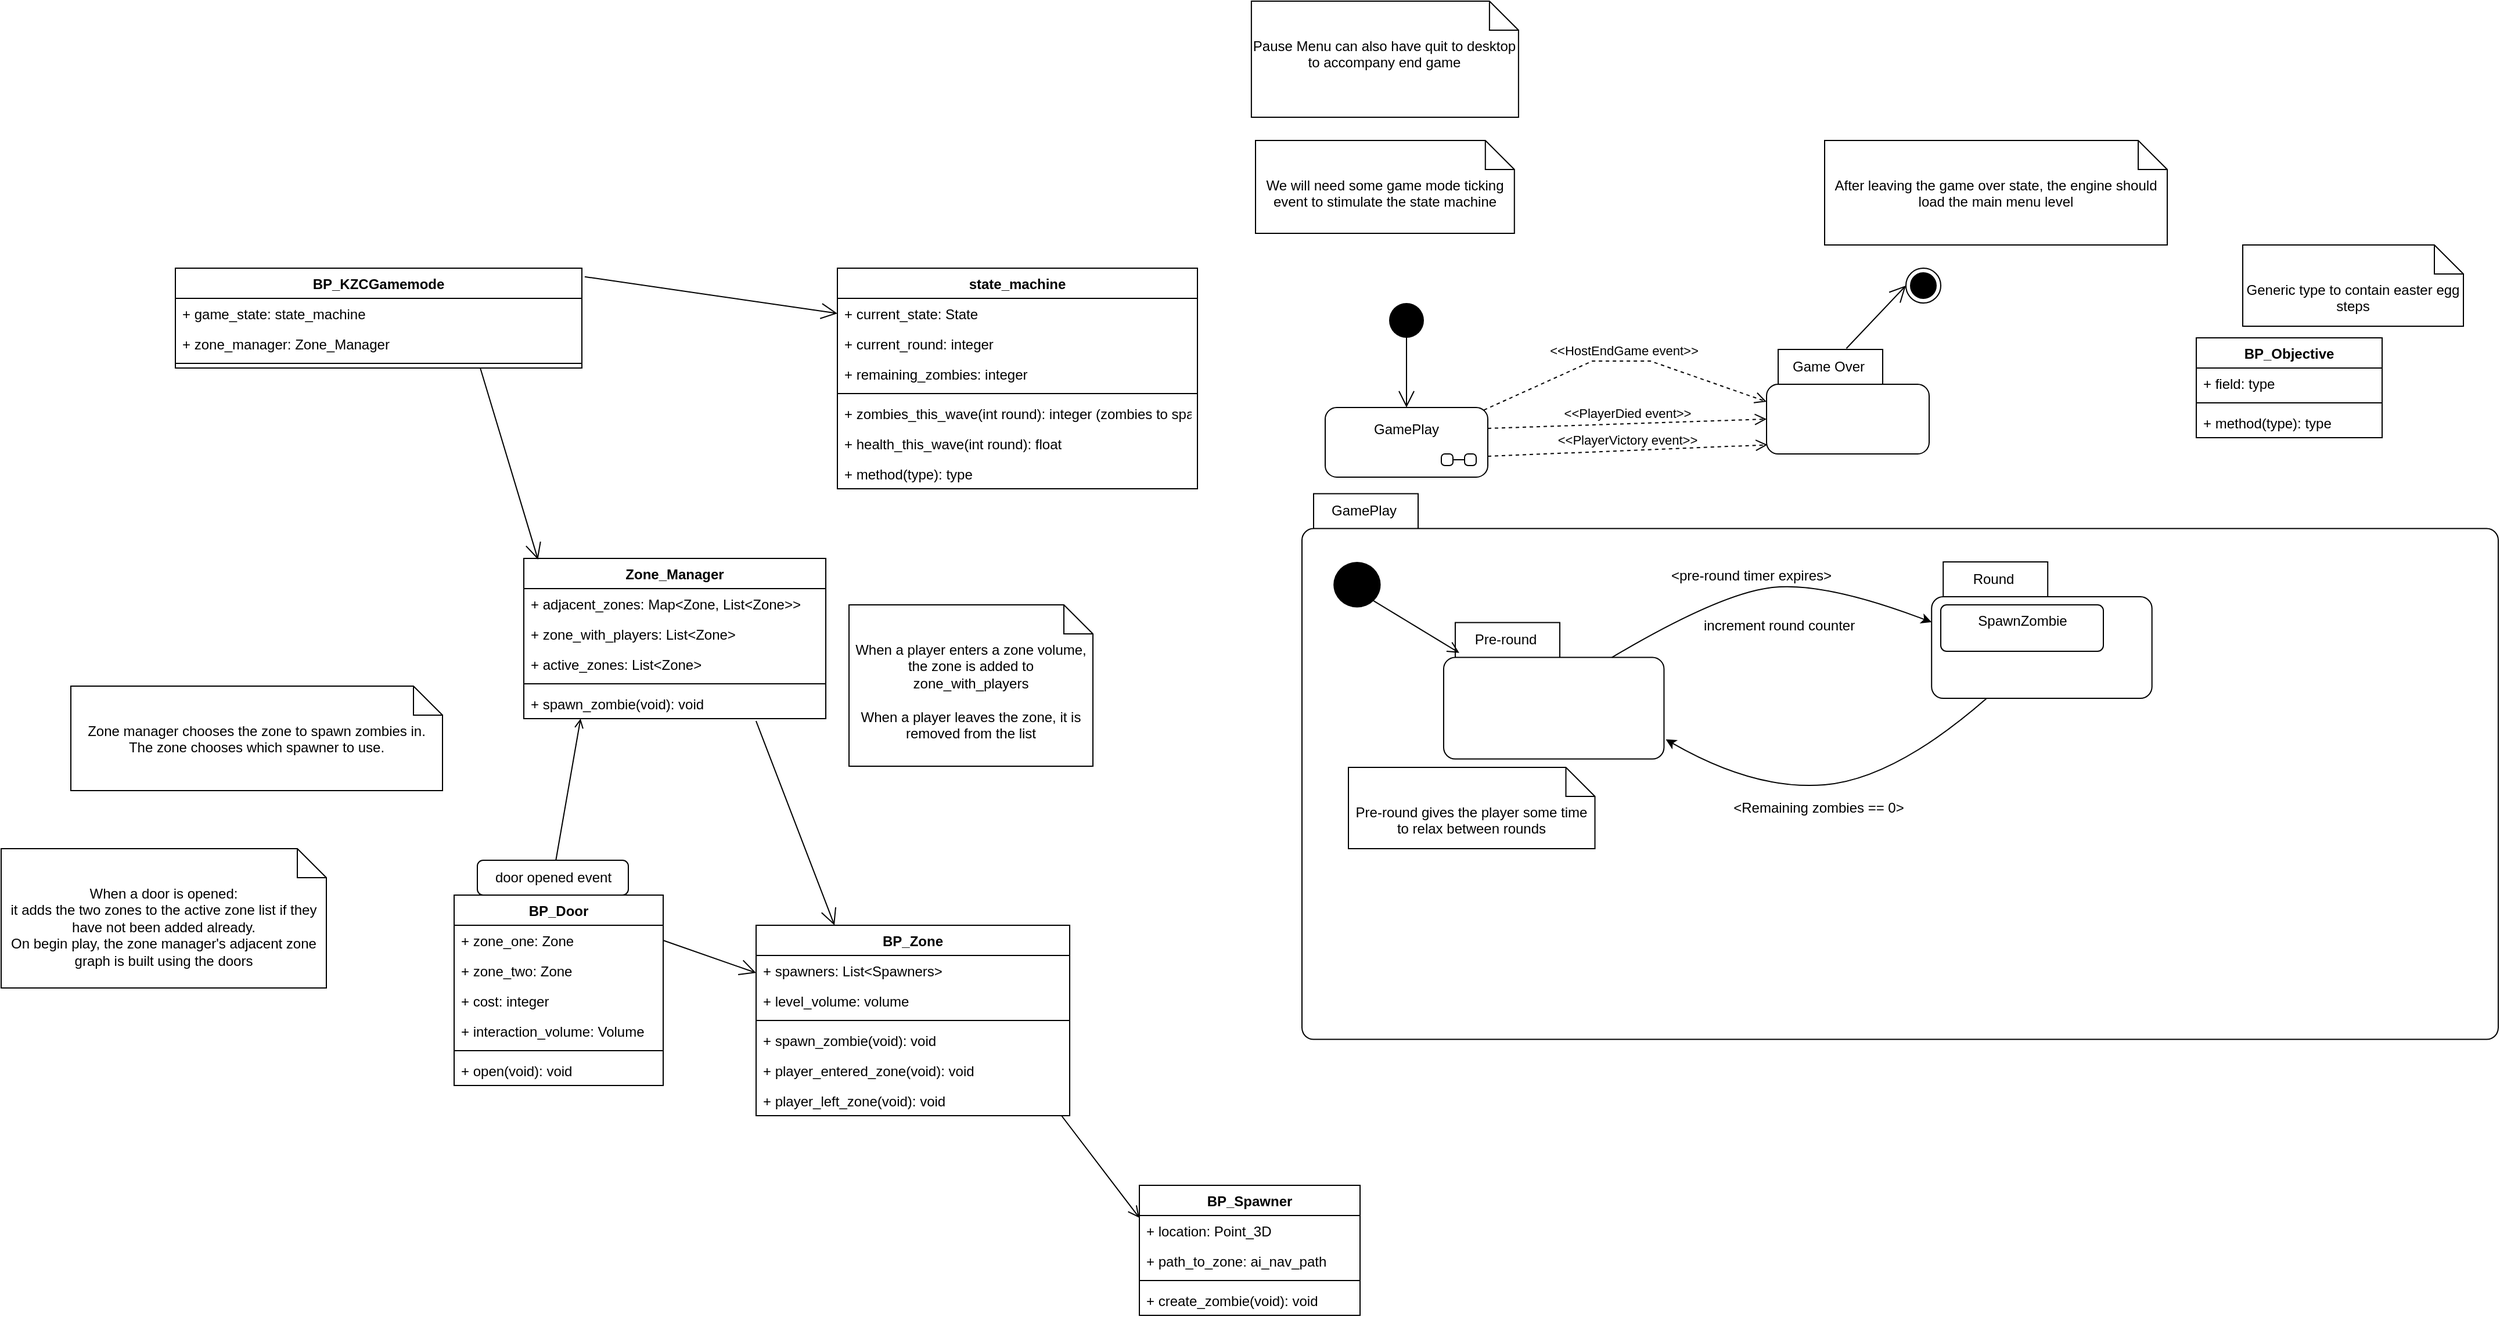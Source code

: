 <mxfile version="20.2.7"><diagram id="gn7pgvQdBCQLTg0LM09r" name="Page-1"><mxGraphModel dx="2628" dy="2040" grid="1" gridSize="10" guides="1" tooltips="1" connect="1" arrows="1" fold="1" page="1" pageScale="1" pageWidth="850" pageHeight="1100" math="0" shadow="0"><root><mxCell id="0"/><mxCell id="1" parent="0"/><mxCell id="YdrYz8RHLwADKngKsTEa-1" value="BP_KZCGamemode" style="swimlane;fontStyle=1;align=center;verticalAlign=top;childLayout=stackLayout;horizontal=1;startSize=26;horizontalStack=0;resizeParent=1;resizeParentMax=0;resizeLast=0;collapsible=1;marginBottom=0;" vertex="1" parent="1"><mxGeometry x="50" y="70" width="350" height="86" as="geometry"/></mxCell><mxCell id="YdrYz8RHLwADKngKsTEa-8" value="+ game_state: state_machine" style="text;strokeColor=none;fillColor=none;align=left;verticalAlign=top;spacingLeft=4;spacingRight=4;overflow=hidden;rotatable=0;points=[[0,0.5],[1,0.5]];portConstraint=eastwest;" vertex="1" parent="YdrYz8RHLwADKngKsTEa-1"><mxGeometry y="26" width="350" height="26" as="geometry"/></mxCell><mxCell id="YdrYz8RHLwADKngKsTEa-32" value="+ zone_manager: Zone_Manager" style="text;strokeColor=none;fillColor=none;align=left;verticalAlign=top;spacingLeft=4;spacingRight=4;overflow=hidden;rotatable=0;points=[[0,0.5],[1,0.5]];portConstraint=eastwest;" vertex="1" parent="YdrYz8RHLwADKngKsTEa-1"><mxGeometry y="52" width="350" height="26" as="geometry"/></mxCell><mxCell id="YdrYz8RHLwADKngKsTEa-3" value="" style="line;strokeWidth=1;fillColor=none;align=left;verticalAlign=middle;spacingTop=-1;spacingLeft=3;spacingRight=3;rotatable=0;labelPosition=right;points=[];portConstraint=eastwest;" vertex="1" parent="YdrYz8RHLwADKngKsTEa-1"><mxGeometry y="78" width="350" height="8" as="geometry"/></mxCell><mxCell id="YdrYz8RHLwADKngKsTEa-9" value="BP_Door" style="swimlane;fontStyle=1;align=center;verticalAlign=top;childLayout=stackLayout;horizontal=1;startSize=26;horizontalStack=0;resizeParent=1;resizeParentMax=0;resizeLast=0;collapsible=1;marginBottom=0;" vertex="1" parent="1"><mxGeometry x="290" y="610" width="180" height="164" as="geometry"/></mxCell><mxCell id="YdrYz8RHLwADKngKsTEa-10" value="+ zone_one: Zone" style="text;strokeColor=none;fillColor=none;align=left;verticalAlign=top;spacingLeft=4;spacingRight=4;overflow=hidden;rotatable=0;points=[[0,0.5],[1,0.5]];portConstraint=eastwest;" vertex="1" parent="YdrYz8RHLwADKngKsTEa-9"><mxGeometry y="26" width="180" height="26" as="geometry"/></mxCell><mxCell id="YdrYz8RHLwADKngKsTEa-13" value="+ zone_two: Zone" style="text;strokeColor=none;fillColor=none;align=left;verticalAlign=top;spacingLeft=4;spacingRight=4;overflow=hidden;rotatable=0;points=[[0,0.5],[1,0.5]];portConstraint=eastwest;" vertex="1" parent="YdrYz8RHLwADKngKsTEa-9"><mxGeometry y="52" width="180" height="26" as="geometry"/></mxCell><mxCell id="YdrYz8RHLwADKngKsTEa-14" value="+ cost: integer" style="text;strokeColor=none;fillColor=none;align=left;verticalAlign=top;spacingLeft=4;spacingRight=4;overflow=hidden;rotatable=0;points=[[0,0.5],[1,0.5]];portConstraint=eastwest;" vertex="1" parent="YdrYz8RHLwADKngKsTEa-9"><mxGeometry y="78" width="180" height="26" as="geometry"/></mxCell><mxCell id="YdrYz8RHLwADKngKsTEa-58" value="+ interaction_volume: Volume" style="text;strokeColor=none;fillColor=none;align=left;verticalAlign=top;spacingLeft=4;spacingRight=4;overflow=hidden;rotatable=0;points=[[0,0.5],[1,0.5]];portConstraint=eastwest;" vertex="1" parent="YdrYz8RHLwADKngKsTEa-9"><mxGeometry y="104" width="180" height="26" as="geometry"/></mxCell><mxCell id="YdrYz8RHLwADKngKsTEa-11" value="" style="line;strokeWidth=1;fillColor=none;align=left;verticalAlign=middle;spacingTop=-1;spacingLeft=3;spacingRight=3;rotatable=0;labelPosition=right;points=[];portConstraint=eastwest;" vertex="1" parent="YdrYz8RHLwADKngKsTEa-9"><mxGeometry y="130" width="180" height="8" as="geometry"/></mxCell><mxCell id="YdrYz8RHLwADKngKsTEa-12" value="+ open(void): void" style="text;strokeColor=none;fillColor=none;align=left;verticalAlign=top;spacingLeft=4;spacingRight=4;overflow=hidden;rotatable=0;points=[[0,0.5],[1,0.5]];portConstraint=eastwest;" vertex="1" parent="YdrYz8RHLwADKngKsTEa-9"><mxGeometry y="138" width="180" height="26" as="geometry"/></mxCell><mxCell id="YdrYz8RHLwADKngKsTEa-15" value="BP_Zone" style="swimlane;fontStyle=1;align=center;verticalAlign=top;childLayout=stackLayout;horizontal=1;startSize=26;horizontalStack=0;resizeParent=1;resizeParentMax=0;resizeLast=0;collapsible=1;marginBottom=0;" vertex="1" parent="1"><mxGeometry x="550" y="636" width="270" height="164" as="geometry"/></mxCell><mxCell id="YdrYz8RHLwADKngKsTEa-16" value="+ spawners: List&lt;Spawners&gt;" style="text;strokeColor=none;fillColor=none;align=left;verticalAlign=top;spacingLeft=4;spacingRight=4;overflow=hidden;rotatable=0;points=[[0,0.5],[1,0.5]];portConstraint=eastwest;" vertex="1" parent="YdrYz8RHLwADKngKsTEa-15"><mxGeometry y="26" width="270" height="26" as="geometry"/></mxCell><mxCell id="YdrYz8RHLwADKngKsTEa-51" value="+ level_volume: volume" style="text;strokeColor=none;fillColor=none;align=left;verticalAlign=top;spacingLeft=4;spacingRight=4;overflow=hidden;rotatable=0;points=[[0,0.5],[1,0.5]];portConstraint=eastwest;" vertex="1" parent="YdrYz8RHLwADKngKsTEa-15"><mxGeometry y="52" width="270" height="26" as="geometry"/></mxCell><mxCell id="YdrYz8RHLwADKngKsTEa-17" value="" style="line;strokeWidth=1;fillColor=none;align=left;verticalAlign=middle;spacingTop=-1;spacingLeft=3;spacingRight=3;rotatable=0;labelPosition=right;points=[];portConstraint=eastwest;" vertex="1" parent="YdrYz8RHLwADKngKsTEa-15"><mxGeometry y="78" width="270" height="8" as="geometry"/></mxCell><mxCell id="YdrYz8RHLwADKngKsTEa-18" value="+ spawn_zombie(void): void" style="text;strokeColor=none;fillColor=none;align=left;verticalAlign=top;spacingLeft=4;spacingRight=4;overflow=hidden;rotatable=0;points=[[0,0.5],[1,0.5]];portConstraint=eastwest;" vertex="1" parent="YdrYz8RHLwADKngKsTEa-15"><mxGeometry y="86" width="270" height="26" as="geometry"/></mxCell><mxCell id="YdrYz8RHLwADKngKsTEa-49" value="+ player_entered_zone(void): void" style="text;strokeColor=none;fillColor=none;align=left;verticalAlign=top;spacingLeft=4;spacingRight=4;overflow=hidden;rotatable=0;points=[[0,0.5],[1,0.5]];portConstraint=eastwest;" vertex="1" parent="YdrYz8RHLwADKngKsTEa-15"><mxGeometry y="112" width="270" height="26" as="geometry"/></mxCell><mxCell id="YdrYz8RHLwADKngKsTEa-50" value="+ player_left_zone(void): void" style="text;strokeColor=none;fillColor=none;align=left;verticalAlign=top;spacingLeft=4;spacingRight=4;overflow=hidden;rotatable=0;points=[[0,0.5],[1,0.5]];portConstraint=eastwest;" vertex="1" parent="YdrYz8RHLwADKngKsTEa-15"><mxGeometry y="138" width="270" height="26" as="geometry"/></mxCell><mxCell id="YdrYz8RHLwADKngKsTEa-26" value="Zone_Manager" style="swimlane;fontStyle=1;align=center;verticalAlign=top;childLayout=stackLayout;horizontal=1;startSize=26;horizontalStack=0;resizeParent=1;resizeParentMax=0;resizeLast=0;collapsible=1;marginBottom=0;" vertex="1" parent="1"><mxGeometry x="350" y="320" width="260" height="138" as="geometry"/></mxCell><mxCell id="YdrYz8RHLwADKngKsTEa-27" value="+ adjacent_zones: Map&lt;Zone, List&lt;Zone&gt;&gt;" style="text;strokeColor=none;fillColor=none;align=left;verticalAlign=top;spacingLeft=4;spacingRight=4;overflow=hidden;rotatable=0;points=[[0,0.5],[1,0.5]];portConstraint=eastwest;" vertex="1" parent="YdrYz8RHLwADKngKsTEa-26"><mxGeometry y="26" width="260" height="26" as="geometry"/></mxCell><mxCell id="YdrYz8RHLwADKngKsTEa-31" value="+ zone_with_players: List&lt;Zone&gt;" style="text;strokeColor=none;fillColor=none;align=left;verticalAlign=top;spacingLeft=4;spacingRight=4;overflow=hidden;rotatable=0;points=[[0,0.5],[1,0.5]];portConstraint=eastwest;" vertex="1" parent="YdrYz8RHLwADKngKsTEa-26"><mxGeometry y="52" width="260" height="26" as="geometry"/></mxCell><mxCell id="YdrYz8RHLwADKngKsTEa-30" value="+ active_zones: List&lt;Zone&gt;" style="text;strokeColor=none;fillColor=none;align=left;verticalAlign=top;spacingLeft=4;spacingRight=4;overflow=hidden;rotatable=0;points=[[0,0.5],[1,0.5]];portConstraint=eastwest;" vertex="1" parent="YdrYz8RHLwADKngKsTEa-26"><mxGeometry y="78" width="260" height="26" as="geometry"/></mxCell><mxCell id="YdrYz8RHLwADKngKsTEa-28" value="" style="line;strokeWidth=1;fillColor=none;align=left;verticalAlign=middle;spacingTop=-1;spacingLeft=3;spacingRight=3;rotatable=0;labelPosition=right;points=[];portConstraint=eastwest;" vertex="1" parent="YdrYz8RHLwADKngKsTEa-26"><mxGeometry y="104" width="260" height="8" as="geometry"/></mxCell><mxCell id="YdrYz8RHLwADKngKsTEa-29" value="+ spawn_zombie(void): void" style="text;strokeColor=none;fillColor=none;align=left;verticalAlign=top;spacingLeft=4;spacingRight=4;overflow=hidden;rotatable=0;points=[[0,0.5],[1,0.5]];portConstraint=eastwest;" vertex="1" parent="YdrYz8RHLwADKngKsTEa-26"><mxGeometry y="112" width="260" height="26" as="geometry"/></mxCell><mxCell id="YdrYz8RHLwADKngKsTEa-33" value="state_machine" style="swimlane;fontStyle=1;align=center;verticalAlign=top;childLayout=stackLayout;horizontal=1;startSize=26;horizontalStack=0;resizeParent=1;resizeParentMax=0;resizeLast=0;collapsible=1;marginBottom=0;" vertex="1" parent="1"><mxGeometry x="620" y="70" width="310" height="190" as="geometry"/></mxCell><mxCell id="YdrYz8RHLwADKngKsTEa-34" value="+ current_state: State" style="text;strokeColor=none;fillColor=none;align=left;verticalAlign=top;spacingLeft=4;spacingRight=4;overflow=hidden;rotatable=0;points=[[0,0.5],[1,0.5]];portConstraint=eastwest;" vertex="1" parent="YdrYz8RHLwADKngKsTEa-33"><mxGeometry y="26" width="310" height="26" as="geometry"/></mxCell><mxCell id="YdrYz8RHLwADKngKsTEa-6" value="+ current_round: integer" style="text;strokeColor=none;fillColor=none;align=left;verticalAlign=top;spacingLeft=4;spacingRight=4;overflow=hidden;rotatable=0;points=[[0,0.5],[1,0.5]];portConstraint=eastwest;" vertex="1" parent="YdrYz8RHLwADKngKsTEa-33"><mxGeometry y="52" width="310" height="26" as="geometry"/></mxCell><mxCell id="YdrYz8RHLwADKngKsTEa-47" value="+ remaining_zombies: integer" style="text;strokeColor=none;fillColor=none;align=left;verticalAlign=top;spacingLeft=4;spacingRight=4;overflow=hidden;rotatable=0;points=[[0,0.5],[1,0.5]];portConstraint=eastwest;" vertex="1" parent="YdrYz8RHLwADKngKsTEa-33"><mxGeometry y="78" width="310" height="26" as="geometry"/></mxCell><mxCell id="YdrYz8RHLwADKngKsTEa-35" value="" style="line;strokeWidth=1;fillColor=none;align=left;verticalAlign=middle;spacingTop=-1;spacingLeft=3;spacingRight=3;rotatable=0;labelPosition=right;points=[];portConstraint=eastwest;" vertex="1" parent="YdrYz8RHLwADKngKsTEa-33"><mxGeometry y="104" width="310" height="8" as="geometry"/></mxCell><mxCell id="YdrYz8RHLwADKngKsTEa-4" value="+ zombies_this_wave(int round): integer (zombies to spawn)" style="text;strokeColor=none;fillColor=none;align=left;verticalAlign=top;spacingLeft=4;spacingRight=4;overflow=hidden;rotatable=0;points=[[0,0.5],[1,0.5]];portConstraint=eastwest;" vertex="1" parent="YdrYz8RHLwADKngKsTEa-33"><mxGeometry y="112" width="310" height="26" as="geometry"/></mxCell><mxCell id="YdrYz8RHLwADKngKsTEa-19" value="+ health_this_wave(int round): float " style="text;strokeColor=none;fillColor=none;align=left;verticalAlign=top;spacingLeft=4;spacingRight=4;overflow=hidden;rotatable=0;points=[[0,0.5],[1,0.5]];portConstraint=eastwest;" vertex="1" parent="YdrYz8RHLwADKngKsTEa-33"><mxGeometry y="138" width="310" height="26" as="geometry"/></mxCell><mxCell id="YdrYz8RHLwADKngKsTEa-36" value="+ method(type): type" style="text;strokeColor=none;fillColor=none;align=left;verticalAlign=top;spacingLeft=4;spacingRight=4;overflow=hidden;rotatable=0;points=[[0,0.5],[1,0.5]];portConstraint=eastwest;" vertex="1" parent="YdrYz8RHLwADKngKsTEa-33"><mxGeometry y="164" width="310" height="26" as="geometry"/></mxCell><mxCell id="YdrYz8RHLwADKngKsTEa-37" value="" style="endArrow=open;endFill=1;endSize=12;html=1;rounded=0;exitX=0.75;exitY=1;exitDx=0;exitDy=0;entryX=0.047;entryY=0.007;entryDx=0;entryDy=0;entryPerimeter=0;" edge="1" parent="1" source="YdrYz8RHLwADKngKsTEa-1" target="YdrYz8RHLwADKngKsTEa-26"><mxGeometry width="160" relative="1" as="geometry"><mxPoint x="360" y="390" as="sourcePoint"/><mxPoint x="520" y="390" as="targetPoint"/></mxGeometry></mxCell><mxCell id="YdrYz8RHLwADKngKsTEa-40" value="" style="endArrow=open;endFill=1;endSize=12;html=1;rounded=0;exitX=0.769;exitY=1.077;exitDx=0;exitDy=0;exitPerimeter=0;entryX=0.25;entryY=0;entryDx=0;entryDy=0;" edge="1" parent="1" source="YdrYz8RHLwADKngKsTEa-29" target="YdrYz8RHLwADKngKsTEa-15"><mxGeometry width="160" relative="1" as="geometry"><mxPoint x="450" y="540" as="sourcePoint"/><mxPoint x="610" y="540" as="targetPoint"/></mxGeometry></mxCell><mxCell id="YdrYz8RHLwADKngKsTEa-41" value="" style="endArrow=open;endFill=1;endSize=12;html=1;rounded=0;exitX=1;exitY=0.5;exitDx=0;exitDy=0;entryX=0;entryY=0.25;entryDx=0;entryDy=0;" edge="1" parent="1" source="YdrYz8RHLwADKngKsTEa-10" target="YdrYz8RHLwADKngKsTEa-15"><mxGeometry width="160" relative="1" as="geometry"><mxPoint x="450" y="540" as="sourcePoint"/><mxPoint x="610" y="540" as="targetPoint"/></mxGeometry></mxCell><mxCell id="YdrYz8RHLwADKngKsTEa-43" value="Zone manager chooses the zone to spawn zombies in.&lt;br&gt;The zone chooses which spawner to use.&lt;br&gt; " style="shape=note2;boundedLbl=1;whiteSpace=wrap;html=1;size=25;verticalAlign=top;align=center;" vertex="1" parent="1"><mxGeometry x="-40" y="430" width="320" height="90" as="geometry"/></mxCell><mxCell id="YdrYz8RHLwADKngKsTEa-44" value="When a door is opened:&lt;br&gt;it adds the two zones to the active zone list if they have not been added already.&lt;br&gt;On begin play, the zone manager's adjacent zone graph is built using the doors" style="shape=note2;boundedLbl=1;whiteSpace=wrap;html=1;size=25;verticalAlign=top;align=center;" vertex="1" parent="1"><mxGeometry x="-100" y="570" width="280" height="120" as="geometry"/></mxCell><mxCell id="YdrYz8RHLwADKngKsTEa-45" value="door opened event" style="html=1;rounded=1;absoluteArcSize=1;arcSize=10;" vertex="1" parent="1"><mxGeometry x="310" y="580" width="130" height="30" as="geometry"/></mxCell><mxCell id="YdrYz8RHLwADKngKsTEa-46" value="" style="endArrow=open;html=1;rounded=0;align=center;verticalAlign=top;endFill=0;labelBackgroundColor=none;endSize=6;entryX=0.188;entryY=1;entryDx=0;entryDy=0;entryPerimeter=0;" edge="1" source="YdrYz8RHLwADKngKsTEa-45" parent="1" target="YdrYz8RHLwADKngKsTEa-29"><mxGeometry relative="1" as="geometry"><mxPoint x="460" y="575" as="targetPoint"/></mxGeometry></mxCell><mxCell id="YdrYz8RHLwADKngKsTEa-48" value="When a player enters a zone volume, the zone is added to zone_with_players&lt;br&gt;&lt;br&gt;When a player leaves the zone, it is removed from the list" style="shape=note2;boundedLbl=1;whiteSpace=wrap;html=1;size=25;verticalAlign=top;align=center;" vertex="1" parent="1"><mxGeometry x="630" y="360" width="210" height="139" as="geometry"/></mxCell><mxCell id="YdrYz8RHLwADKngKsTEa-52" value="BP_Spawner" style="swimlane;fontStyle=1;align=center;verticalAlign=top;childLayout=stackLayout;horizontal=1;startSize=26;horizontalStack=0;resizeParent=1;resizeParentMax=0;resizeLast=0;collapsible=1;marginBottom=0;" vertex="1" parent="1"><mxGeometry x="880" y="860" width="190" height="112" as="geometry"/></mxCell><mxCell id="YdrYz8RHLwADKngKsTEa-53" value="+ location: Point_3D" style="text;strokeColor=none;fillColor=none;align=left;verticalAlign=top;spacingLeft=4;spacingRight=4;overflow=hidden;rotatable=0;points=[[0,0.5],[1,0.5]];portConstraint=eastwest;" vertex="1" parent="YdrYz8RHLwADKngKsTEa-52"><mxGeometry y="26" width="190" height="26" as="geometry"/></mxCell><mxCell id="YdrYz8RHLwADKngKsTEa-57" value="+ path_to_zone: ai_nav_path" style="text;strokeColor=none;fillColor=none;align=left;verticalAlign=top;spacingLeft=4;spacingRight=4;overflow=hidden;rotatable=0;points=[[0,0.5],[1,0.5]];portConstraint=eastwest;" vertex="1" parent="YdrYz8RHLwADKngKsTEa-52"><mxGeometry y="52" width="190" height="26" as="geometry"/></mxCell><mxCell id="YdrYz8RHLwADKngKsTEa-54" value="" style="line;strokeWidth=1;fillColor=none;align=left;verticalAlign=middle;spacingTop=-1;spacingLeft=3;spacingRight=3;rotatable=0;labelPosition=right;points=[];portConstraint=eastwest;" vertex="1" parent="YdrYz8RHLwADKngKsTEa-52"><mxGeometry y="78" width="190" height="8" as="geometry"/></mxCell><mxCell id="YdrYz8RHLwADKngKsTEa-55" value="+ create_zombie(void): void" style="text;strokeColor=none;fillColor=none;align=left;verticalAlign=top;spacingLeft=4;spacingRight=4;overflow=hidden;rotatable=0;points=[[0,0.5],[1,0.5]];portConstraint=eastwest;" vertex="1" parent="YdrYz8RHLwADKngKsTEa-52"><mxGeometry y="86" width="190" height="26" as="geometry"/></mxCell><mxCell id="YdrYz8RHLwADKngKsTEa-56" value="" style="endArrow=open;startArrow=none;endFill=0;startFill=0;endSize=8;html=1;verticalAlign=bottom;labelBackgroundColor=none;strokeWidth=1;rounded=0;exitX=0.974;exitY=1;exitDx=0;exitDy=0;exitPerimeter=0;entryX=0;entryY=0.25;entryDx=0;entryDy=0;" edge="1" parent="1" source="YdrYz8RHLwADKngKsTEa-50" target="YdrYz8RHLwADKngKsTEa-52"><mxGeometry width="160" relative="1" as="geometry"><mxPoint x="660" y="850" as="sourcePoint"/><mxPoint x="820" y="850" as="targetPoint"/></mxGeometry></mxCell><mxCell id="YdrYz8RHLwADKngKsTEa-59" value="" style="ellipse;html=1;shape=endState;fillColor=#000000;strokeColor=#000000;" vertex="1" parent="1"><mxGeometry x="1540" y="70" width="30" height="30" as="geometry"/></mxCell><mxCell id="YdrYz8RHLwADKngKsTEa-60" value="" style="ellipse;fillColor=#000000;strokeColor=none;" vertex="1" parent="1"><mxGeometry x="1095" y="100" width="30" height="30" as="geometry"/></mxCell><mxCell id="YdrYz8RHLwADKngKsTEa-62" value="" style="endArrow=open;endFill=1;endSize=12;html=1;rounded=0;exitX=0.5;exitY=1;exitDx=0;exitDy=0;entryX=0.5;entryY=0;entryDx=0;entryDy=0;" edge="1" parent="1" source="YdrYz8RHLwADKngKsTEa-60" target="YdrYz8RHLwADKngKsTEa-66"><mxGeometry width="160" relative="1" as="geometry"><mxPoint x="540" y="360" as="sourcePoint"/><mxPoint x="1110" y="200" as="targetPoint"/></mxGeometry></mxCell><mxCell id="YdrYz8RHLwADKngKsTEa-63" value="Game Over" style="shape=folder;align=center;verticalAlign=middle;fontStyle=0;tabWidth=100;tabHeight=30;tabPosition=left;html=1;boundedLbl=1;labelInHeader=1;rounded=1;absoluteArcSize=1;arcSize=10;" vertex="1" parent="1"><mxGeometry x="1420" y="140" width="140" height="90" as="geometry"/></mxCell><mxCell id="YdrYz8RHLwADKngKsTEa-64" value="" style="endArrow=open;endFill=1;endSize=12;html=1;rounded=0;entryX=0;entryY=0.5;entryDx=0;entryDy=0;exitX=0.491;exitY=-0.01;exitDx=0;exitDy=0;exitPerimeter=0;" edge="1" parent="1" source="YdrYz8RHLwADKngKsTEa-63" target="YdrYz8RHLwADKngKsTEa-59"><mxGeometry width="160" relative="1" as="geometry"><mxPoint x="1390" y="100" as="sourcePoint"/><mxPoint x="1550" y="100" as="targetPoint"/></mxGeometry></mxCell><mxCell id="YdrYz8RHLwADKngKsTEa-66" value="GamePlay" style="shape=umlState;rounded=1;verticalAlign=top;spacingTop=5;umlStateSymbol=collapseState;absoluteArcSize=1;arcSize=10;" vertex="1" parent="1"><mxGeometry x="1040" y="190" width="140" height="60" as="geometry"/></mxCell><mxCell id="YdrYz8RHLwADKngKsTEa-68" value="&amp;lt;&amp;lt;PlayerDied event&amp;gt;&amp;gt;" style="endArrow=open;startArrow=none;endFill=0;startFill=0;endSize=8;html=1;verticalAlign=bottom;dashed=1;labelBackgroundColor=none;rounded=0;entryX=0;entryY=0;entryDx=0;entryDy=60;entryPerimeter=0;exitX=1;exitY=0.3;exitDx=0;exitDy=0;" edge="1" parent="1" source="YdrYz8RHLwADKngKsTEa-66" target="YdrYz8RHLwADKngKsTEa-63"><mxGeometry width="160" relative="1" as="geometry"><mxPoint x="1120" y="260" as="sourcePoint"/><mxPoint x="1280" y="260" as="targetPoint"/></mxGeometry></mxCell><mxCell id="YdrYz8RHLwADKngKsTEa-70" value="&amp;lt;&amp;lt;PlayerVictory event&amp;gt;&amp;gt;" style="endArrow=open;startArrow=none;endFill=0;startFill=0;endSize=8;html=1;verticalAlign=bottom;dashed=1;labelBackgroundColor=none;rounded=0;entryX=0.006;entryY=0.913;entryDx=0;entryDy=0;entryPerimeter=0;exitX=1;exitY=0.7;exitDx=0;exitDy=0;" edge="1" parent="1" source="YdrYz8RHLwADKngKsTEa-66" target="YdrYz8RHLwADKngKsTEa-63"><mxGeometry width="160" relative="1" as="geometry"><mxPoint x="1190" y="218" as="sourcePoint"/><mxPoint x="1430" y="210" as="targetPoint"/></mxGeometry></mxCell><mxCell id="YdrYz8RHLwADKngKsTEa-71" value="&amp;lt;&amp;lt;HostEndGame event&amp;gt;&amp;gt;" style="endArrow=open;startArrow=none;endFill=0;startFill=0;endSize=8;html=1;verticalAlign=bottom;dashed=1;labelBackgroundColor=none;rounded=0;exitX=0.976;exitY=0.036;exitDx=0;exitDy=0;exitPerimeter=0;entryX=0;entryY=0;entryDx=0;entryDy=45;entryPerimeter=0;" edge="1" parent="1" source="YdrYz8RHLwADKngKsTEa-66" target="YdrYz8RHLwADKngKsTEa-63"><mxGeometry width="160" relative="1" as="geometry"><mxPoint x="1190" y="150" as="sourcePoint"/><mxPoint x="1350" y="150" as="targetPoint"/><Array as="points"><mxPoint x="1270" y="150"/><mxPoint x="1320" y="150"/></Array></mxGeometry></mxCell><mxCell id="YdrYz8RHLwADKngKsTEa-72" value="GamePlay" style="shape=folder;align=center;verticalAlign=middle;fontStyle=0;tabWidth=100;tabHeight=30;tabPosition=left;html=1;boundedLbl=1;labelInHeader=1;rounded=1;absoluteArcSize=1;arcSize=10;" vertex="1" parent="1"><mxGeometry x="1020" y="264.306" width="1030" height="470" as="geometry"/></mxCell><mxCell id="YdrYz8RHLwADKngKsTEa-61" value="Pre-round" style="shape=folder;align=center;verticalAlign=middle;fontStyle=0;tabWidth=100;tabHeight=30;tabPosition=left;html=1;boundedLbl=1;labelInHeader=1;rounded=1;absoluteArcSize=1;arcSize=10;" vertex="1" parent="1"><mxGeometry x="1141.974" y="375.278" width="189.737" height="117.5" as="geometry"/></mxCell><mxCell id="YdrYz8RHLwADKngKsTEa-74" value="Round" style="shape=folder;align=center;verticalAlign=middle;fontStyle=0;tabWidth=100;tabHeight=30;tabPosition=left;html=1;boundedLbl=1;labelInHeader=1;rounded=1;absoluteArcSize=1;arcSize=10;" vertex="1" parent="1"><mxGeometry x="1562.105" y="323.056" width="189.737" height="117.5" as="geometry"/></mxCell><mxCell id="YdrYz8RHLwADKngKsTEa-78" value="" style="ellipse;fillColor=#000000;strokeColor=none;" vertex="1" parent="1"><mxGeometry x="1047.105" y="323.056" width="40.658" height="39.167" as="geometry"/></mxCell><mxCell id="YdrYz8RHLwADKngKsTEa-79" value="" style="endArrow=open;startArrow=none;endFill=0;startFill=0;endSize=8;html=1;verticalAlign=bottom;labelBackgroundColor=none;strokeWidth=1;rounded=0;exitX=1;exitY=1;exitDx=0;exitDy=0;entryX=0.071;entryY=0.222;entryDx=0;entryDy=0;entryPerimeter=0;" edge="1" parent="1" source="YdrYz8RHLwADKngKsTEa-78" target="YdrYz8RHLwADKngKsTEa-61"><mxGeometry width="160" relative="1" as="geometry"><mxPoint x="1033.553" y="531.944" as="sourcePoint"/><mxPoint x="1236.842" y="518.889" as="targetPoint"/></mxGeometry></mxCell><mxCell id="YdrYz8RHLwADKngKsTEa-84" value="" style="group" vertex="1" connectable="0" parent="1"><mxGeometry x="1331.71" y="320" width="150" height="30" as="geometry"/></mxCell><mxCell id="YdrYz8RHLwADKngKsTEa-82" value="" style="curved=1;endArrow=classic;html=1;rounded=0;exitX=0;exitY=0;exitDx=144.868;exitDy=30;exitPerimeter=0;entryX=0;entryY=0;entryDx=0;entryDy=51.875;entryPerimeter=0;" edge="1" parent="YdrYz8RHLwADKngKsTEa-84" source="YdrYz8RHLwADKngKsTEa-61" target="YdrYz8RHLwADKngKsTEa-74"><mxGeometry width="50" height="50" relative="1" as="geometry"><mxPoint x="88.29" y="170" as="sourcePoint"/><mxPoint x="138.29" y="120" as="targetPoint"/><Array as="points"><mxPoint x="48.29" y="30"/><mxPoint x="138.29" y="20"/></Array></mxGeometry></mxCell><mxCell id="YdrYz8RHLwADKngKsTEa-83" value="&amp;lt;pre-round timer expires&amp;gt;" style="text;html=1;strokeColor=none;fillColor=none;align=center;verticalAlign=middle;whiteSpace=wrap;rounded=0;" vertex="1" parent="YdrYz8RHLwADKngKsTEa-84"><mxGeometry width="150" height="30" as="geometry"/></mxCell><mxCell id="YdrYz8RHLwADKngKsTEa-87" value="" style="group" vertex="1" connectable="0" parent="1"><mxGeometry x="1370" y="510" width="190" height="40" as="geometry"/></mxCell><mxCell id="YdrYz8RHLwADKngKsTEa-85" value="" style="curved=1;endArrow=classic;html=1;rounded=0;exitX=0.25;exitY=1;exitDx=0;exitDy=0;exitPerimeter=0;entryX=1.008;entryY=0.856;entryDx=0;entryDy=0;entryPerimeter=0;" edge="1" parent="YdrYz8RHLwADKngKsTEa-87" source="YdrYz8RHLwADKngKsTEa-74" target="YdrYz8RHLwADKngKsTEa-61"><mxGeometry width="50" height="50" relative="1" as="geometry"><mxPoint x="50" y="-60" as="sourcePoint"/><mxPoint x="100" y="-110" as="targetPoint"/><Array as="points"><mxPoint x="160"/><mxPoint x="40" y="10"/></Array></mxGeometry></mxCell><mxCell id="YdrYz8RHLwADKngKsTEa-86" value="&amp;lt;Remaining zombies == 0&amp;gt;" style="text;html=1;strokeColor=none;fillColor=none;align=center;verticalAlign=middle;whiteSpace=wrap;rounded=0;" vertex="1" parent="YdrYz8RHLwADKngKsTEa-87"><mxGeometry y="10" width="190" height="30" as="geometry"/></mxCell><mxCell id="YdrYz8RHLwADKngKsTEa-90" value="SpawnZombie" style="html=1;align=center;verticalAlign=top;rounded=1;absoluteArcSize=1;arcSize=10;dashed=0;" vertex="1" parent="1"><mxGeometry x="1570" y="360" width="140" height="40" as="geometry"/></mxCell><mxCell id="YdrYz8RHLwADKngKsTEa-38" value="" style="endArrow=open;endFill=1;endSize=12;html=1;rounded=0;exitX=1.007;exitY=0.086;exitDx=0;exitDy=0;entryX=0;entryY=0.5;entryDx=0;entryDy=0;exitPerimeter=0;" edge="1" parent="1" source="YdrYz8RHLwADKngKsTEa-1" target="YdrYz8RHLwADKngKsTEa-34"><mxGeometry width="160" relative="1" as="geometry"><mxPoint x="360" y="390" as="sourcePoint"/><mxPoint x="520" y="390" as="targetPoint"/></mxGeometry></mxCell><mxCell id="YdrYz8RHLwADKngKsTEa-92" value="BP_Objective" style="swimlane;fontStyle=1;align=center;verticalAlign=top;childLayout=stackLayout;horizontal=1;startSize=26;horizontalStack=0;resizeParent=1;resizeParentMax=0;resizeLast=0;collapsible=1;marginBottom=0;" vertex="1" parent="1"><mxGeometry x="1790" y="130" width="160" height="86" as="geometry"/></mxCell><mxCell id="YdrYz8RHLwADKngKsTEa-93" value="+ field: type" style="text;strokeColor=none;fillColor=none;align=left;verticalAlign=top;spacingLeft=4;spacingRight=4;overflow=hidden;rotatable=0;points=[[0,0.5],[1,0.5]];portConstraint=eastwest;" vertex="1" parent="YdrYz8RHLwADKngKsTEa-92"><mxGeometry y="26" width="160" height="26" as="geometry"/></mxCell><mxCell id="YdrYz8RHLwADKngKsTEa-94" value="" style="line;strokeWidth=1;fillColor=none;align=left;verticalAlign=middle;spacingTop=-1;spacingLeft=3;spacingRight=3;rotatable=0;labelPosition=right;points=[];portConstraint=eastwest;" vertex="1" parent="YdrYz8RHLwADKngKsTEa-92"><mxGeometry y="52" width="160" height="8" as="geometry"/></mxCell><mxCell id="YdrYz8RHLwADKngKsTEa-95" value="+ method(type): type" style="text;strokeColor=none;fillColor=none;align=left;verticalAlign=top;spacingLeft=4;spacingRight=4;overflow=hidden;rotatable=0;points=[[0,0.5],[1,0.5]];portConstraint=eastwest;" vertex="1" parent="YdrYz8RHLwADKngKsTEa-92"><mxGeometry y="60" width="160" height="26" as="geometry"/></mxCell><mxCell id="YdrYz8RHLwADKngKsTEa-96" value="We will need some game mode ticking event to stimulate the state machine" style="shape=note2;boundedLbl=1;whiteSpace=wrap;html=1;size=25;verticalAlign=top;align=center;" vertex="1" parent="1"><mxGeometry x="980" y="-40" width="222.89" height="80" as="geometry"/></mxCell><mxCell id="YdrYz8RHLwADKngKsTEa-97" value="After leaving the game over state, the engine should load the main menu level" style="shape=note2;boundedLbl=1;whiteSpace=wrap;html=1;size=25;verticalAlign=top;align=center;" vertex="1" parent="1"><mxGeometry x="1470" y="-40" width="295" height="90" as="geometry"/></mxCell><mxCell id="YdrYz8RHLwADKngKsTEa-99" value="Generic type to contain easter egg steps" style="shape=note2;boundedLbl=1;whiteSpace=wrap;html=1;size=25;verticalAlign=top;align=center;" vertex="1" parent="1"><mxGeometry x="1830" y="50" width="190" height="70" as="geometry"/></mxCell><mxCell id="YdrYz8RHLwADKngKsTEa-100" value="Pre-round gives the player some time to relax between rounds" style="shape=note2;boundedLbl=1;whiteSpace=wrap;html=1;size=25;verticalAlign=top;align=center;" vertex="1" parent="1"><mxGeometry x="1060" y="500" width="212.24" height="70" as="geometry"/></mxCell><mxCell id="YdrYz8RHLwADKngKsTEa-101" value="increment round counter" style="text;strokeColor=none;fillColor=none;align=left;verticalAlign=middle;spacingLeft=4;spacingRight=4;overflow=hidden;points=[[0,0.5],[1,0.5]];portConstraint=eastwest;rotatable=0;" vertex="1" parent="1"><mxGeometry x="1360" y="362.22" width="190" height="30" as="geometry"/></mxCell><mxCell id="YdrYz8RHLwADKngKsTEa-102" value="Pause Menu can also have quit to desktop to accompany end game " style="shape=note2;boundedLbl=1;whiteSpace=wrap;html=1;size=25;verticalAlign=top;align=center;" vertex="1" parent="1"><mxGeometry x="976.44" y="-160" width="230" height="100" as="geometry"/></mxCell></root></mxGraphModel></diagram></mxfile>